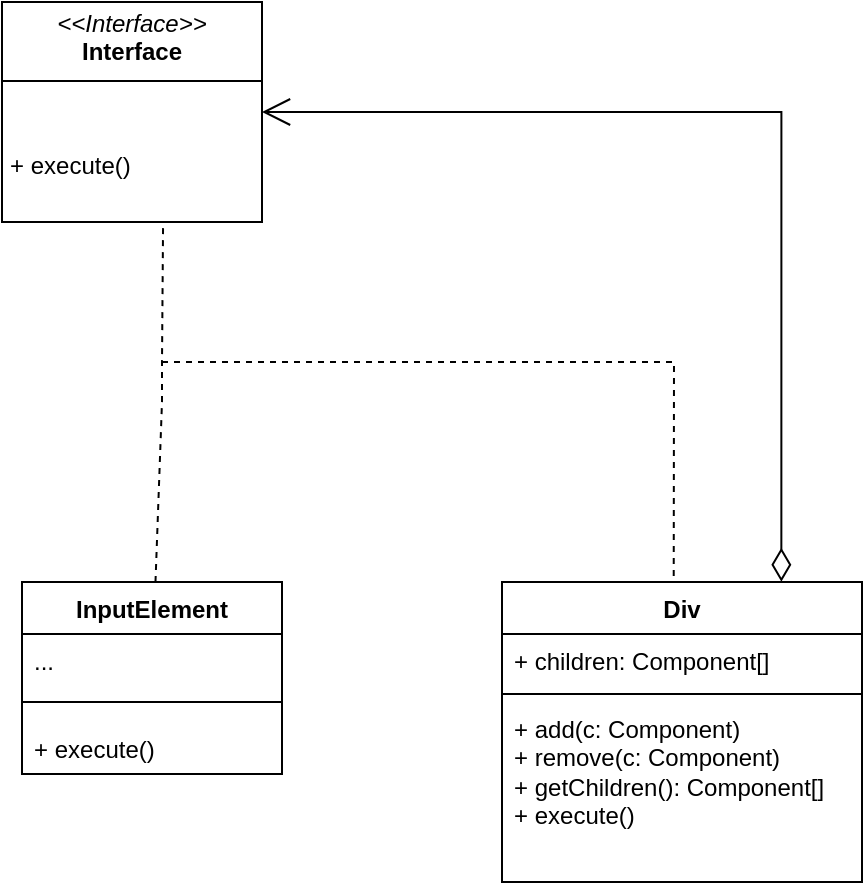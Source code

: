 <mxfile version="24.0.1" type="github">
  <diagram name="Página-1" id="7LeTyC6dcPFkxyWfRrmw">
    <mxGraphModel dx="989" dy="537" grid="1" gridSize="10" guides="1" tooltips="1" connect="1" arrows="1" fold="1" page="1" pageScale="1" pageWidth="827" pageHeight="1169" math="0" shadow="0">
      <root>
        <mxCell id="0" />
        <mxCell id="1" parent="0" />
        <mxCell id="uBPcCMnN8iMMaL2T6Ttg-3" value="Div" style="swimlane;fontStyle=1;align=center;verticalAlign=top;childLayout=stackLayout;horizontal=1;startSize=26;horizontalStack=0;resizeParent=1;resizeParentMax=0;resizeLast=0;collapsible=1;marginBottom=0;whiteSpace=wrap;html=1;" vertex="1" parent="1">
          <mxGeometry x="490" y="390" width="180" height="150" as="geometry" />
        </mxCell>
        <mxCell id="uBPcCMnN8iMMaL2T6Ttg-4" value="+ children: Component[]" style="text;strokeColor=none;fillColor=none;align=left;verticalAlign=top;spacingLeft=4;spacingRight=4;overflow=hidden;rotatable=0;points=[[0,0.5],[1,0.5]];portConstraint=eastwest;whiteSpace=wrap;html=1;" vertex="1" parent="uBPcCMnN8iMMaL2T6Ttg-3">
          <mxGeometry y="26" width="180" height="26" as="geometry" />
        </mxCell>
        <mxCell id="uBPcCMnN8iMMaL2T6Ttg-5" value="" style="line;strokeWidth=1;fillColor=none;align=left;verticalAlign=middle;spacingTop=-1;spacingLeft=3;spacingRight=3;rotatable=0;labelPosition=right;points=[];portConstraint=eastwest;strokeColor=inherit;" vertex="1" parent="uBPcCMnN8iMMaL2T6Ttg-3">
          <mxGeometry y="52" width="180" height="8" as="geometry" />
        </mxCell>
        <mxCell id="uBPcCMnN8iMMaL2T6Ttg-6" value="+ add(c: Component)&lt;div&gt;+ remove(c: Component)&lt;/div&gt;&lt;div&gt;+ getChildren(): Component[]&lt;/div&gt;&lt;div&gt;+ execute()&lt;br&gt;&lt;/div&gt;" style="text;strokeColor=none;fillColor=none;align=left;verticalAlign=top;spacingLeft=4;spacingRight=4;overflow=hidden;rotatable=0;points=[[0,0.5],[1,0.5]];portConstraint=eastwest;whiteSpace=wrap;html=1;" vertex="1" parent="uBPcCMnN8iMMaL2T6Ttg-3">
          <mxGeometry y="60" width="180" height="90" as="geometry" />
        </mxCell>
        <mxCell id="uBPcCMnN8iMMaL2T6Ttg-7" value="InputElement" style="swimlane;fontStyle=1;align=center;verticalAlign=top;childLayout=stackLayout;horizontal=1;startSize=26;horizontalStack=0;resizeParent=1;resizeParentMax=0;resizeLast=0;collapsible=1;marginBottom=0;whiteSpace=wrap;html=1;" vertex="1" parent="1">
          <mxGeometry x="250" y="390" width="130" height="96" as="geometry" />
        </mxCell>
        <mxCell id="uBPcCMnN8iMMaL2T6Ttg-13" value="..." style="text;strokeColor=none;fillColor=none;align=left;verticalAlign=top;spacingLeft=4;spacingRight=4;overflow=hidden;rotatable=0;points=[[0,0.5],[1,0.5]];portConstraint=eastwest;whiteSpace=wrap;html=1;strokeWidth=1;perimeterSpacing=0;" vertex="1" parent="uBPcCMnN8iMMaL2T6Ttg-7">
          <mxGeometry y="26" width="130" height="24" as="geometry" />
        </mxCell>
        <mxCell id="uBPcCMnN8iMMaL2T6Ttg-9" value="" style="line;strokeWidth=1;fillColor=none;align=left;verticalAlign=middle;spacingTop=-1;spacingLeft=3;spacingRight=3;rotatable=0;labelPosition=right;points=[];portConstraint=eastwest;strokeColor=inherit;" vertex="1" parent="uBPcCMnN8iMMaL2T6Ttg-7">
          <mxGeometry y="50" width="130" height="20" as="geometry" />
        </mxCell>
        <mxCell id="uBPcCMnN8iMMaL2T6Ttg-10" value="+ execute()" style="text;strokeColor=none;fillColor=none;align=left;verticalAlign=top;spacingLeft=4;spacingRight=4;overflow=hidden;rotatable=0;points=[[0,0.5],[1,0.5]];portConstraint=eastwest;whiteSpace=wrap;html=1;" vertex="1" parent="uBPcCMnN8iMMaL2T6Ttg-7">
          <mxGeometry y="70" width="130" height="26" as="geometry" />
        </mxCell>
        <mxCell id="uBPcCMnN8iMMaL2T6Ttg-14" value="" style="endArrow=block;dashed=1;endFill=0;endSize=12;html=1;rounded=0;entryX=0.461;entryY=0.984;entryDx=0;entryDy=0;entryPerimeter=0;" edge="1" parent="1" source="uBPcCMnN8iMMaL2T6Ttg-7">
          <mxGeometry width="160" relative="1" as="geometry">
            <mxPoint x="321" y="360" as="sourcePoint" />
            <mxPoint x="320.71" y="189.04" as="targetPoint" />
            <Array as="points">
              <mxPoint x="320" y="300" />
              <mxPoint x="320" y="280" />
            </Array>
          </mxGeometry>
        </mxCell>
        <mxCell id="uBPcCMnN8iMMaL2T6Ttg-15" value="" style="endArrow=none;dashed=1;html=1;rounded=0;entryX=0.477;entryY=-0.019;entryDx=0;entryDy=0;entryPerimeter=0;" edge="1" parent="1" target="uBPcCMnN8iMMaL2T6Ttg-3">
          <mxGeometry width="50" height="50" relative="1" as="geometry">
            <mxPoint x="320" y="280" as="sourcePoint" />
            <mxPoint x="800" y="270" as="targetPoint" />
            <Array as="points">
              <mxPoint x="576" y="280" />
            </Array>
          </mxGeometry>
        </mxCell>
        <mxCell id="uBPcCMnN8iMMaL2T6Ttg-18" value="" style="endArrow=open;html=1;endSize=12;startArrow=diamondThin;startSize=14;startFill=0;edgeStyle=orthogonalEdgeStyle;align=left;verticalAlign=bottom;rounded=0;exitX=0.776;exitY=-0.001;exitDx=0;exitDy=0;exitPerimeter=0;entryX=1;entryY=0.5;entryDx=0;entryDy=0;" edge="1" parent="1" source="uBPcCMnN8iMMaL2T6Ttg-3" target="uBPcCMnN8iMMaL2T6Ttg-21">
          <mxGeometry x="-1" y="3" relative="1" as="geometry">
            <mxPoint x="699.94" y="364.59" as="sourcePoint" />
            <mxPoint x="380" y="160" as="targetPoint" />
            <Array as="points">
              <mxPoint x="630" y="155" />
            </Array>
          </mxGeometry>
        </mxCell>
        <mxCell id="uBPcCMnN8iMMaL2T6Ttg-21" value="&lt;p style=&quot;margin:0px;margin-top:4px;text-align:center;&quot;&gt;&lt;i&gt;&amp;lt;&amp;lt;Interface&amp;gt;&amp;gt;&lt;/i&gt;&lt;br&gt;&lt;b&gt;Interface&lt;/b&gt;&lt;/p&gt;&lt;hr size=&quot;1&quot; style=&quot;border-style:solid;&quot;&gt;&lt;p style=&quot;margin:0px;margin-left:4px;&quot;&gt;&lt;br&gt;&lt;/p&gt;&lt;p style=&quot;margin:0px;margin-left:4px;&quot;&gt;&lt;br&gt;+ execute()&lt;/p&gt;" style="verticalAlign=top;align=left;overflow=fill;html=1;whiteSpace=wrap;" vertex="1" parent="1">
          <mxGeometry x="240" y="100" width="130" height="110" as="geometry" />
        </mxCell>
      </root>
    </mxGraphModel>
  </diagram>
</mxfile>
